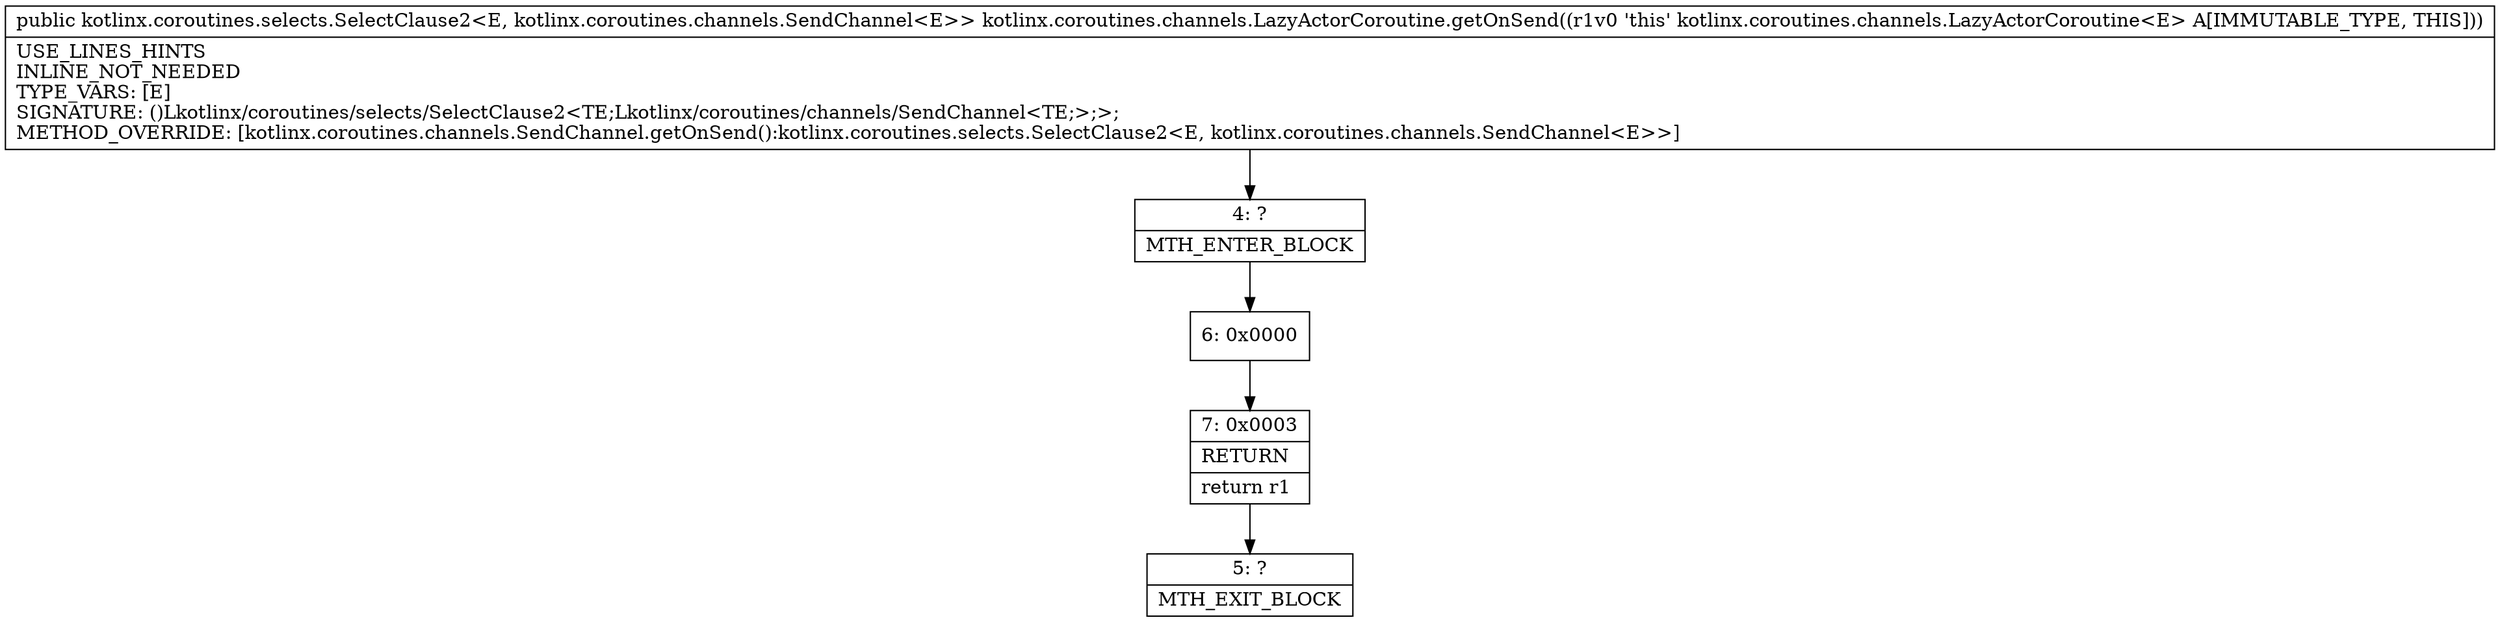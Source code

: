 digraph "CFG forkotlinx.coroutines.channels.LazyActorCoroutine.getOnSend()Lkotlinx\/coroutines\/selects\/SelectClause2;" {
Node_4 [shape=record,label="{4\:\ ?|MTH_ENTER_BLOCK\l}"];
Node_6 [shape=record,label="{6\:\ 0x0000}"];
Node_7 [shape=record,label="{7\:\ 0x0003|RETURN\l|return r1\l}"];
Node_5 [shape=record,label="{5\:\ ?|MTH_EXIT_BLOCK\l}"];
MethodNode[shape=record,label="{public kotlinx.coroutines.selects.SelectClause2\<E, kotlinx.coroutines.channels.SendChannel\<E\>\> kotlinx.coroutines.channels.LazyActorCoroutine.getOnSend((r1v0 'this' kotlinx.coroutines.channels.LazyActorCoroutine\<E\> A[IMMUTABLE_TYPE, THIS]))  | USE_LINES_HINTS\lINLINE_NOT_NEEDED\lTYPE_VARS: [E]\lSIGNATURE: ()Lkotlinx\/coroutines\/selects\/SelectClause2\<TE;Lkotlinx\/coroutines\/channels\/SendChannel\<TE;\>;\>;\lMETHOD_OVERRIDE: [kotlinx.coroutines.channels.SendChannel.getOnSend():kotlinx.coroutines.selects.SelectClause2\<E, kotlinx.coroutines.channels.SendChannel\<E\>\>]\l}"];
MethodNode -> Node_4;Node_4 -> Node_6;
Node_6 -> Node_7;
Node_7 -> Node_5;
}

